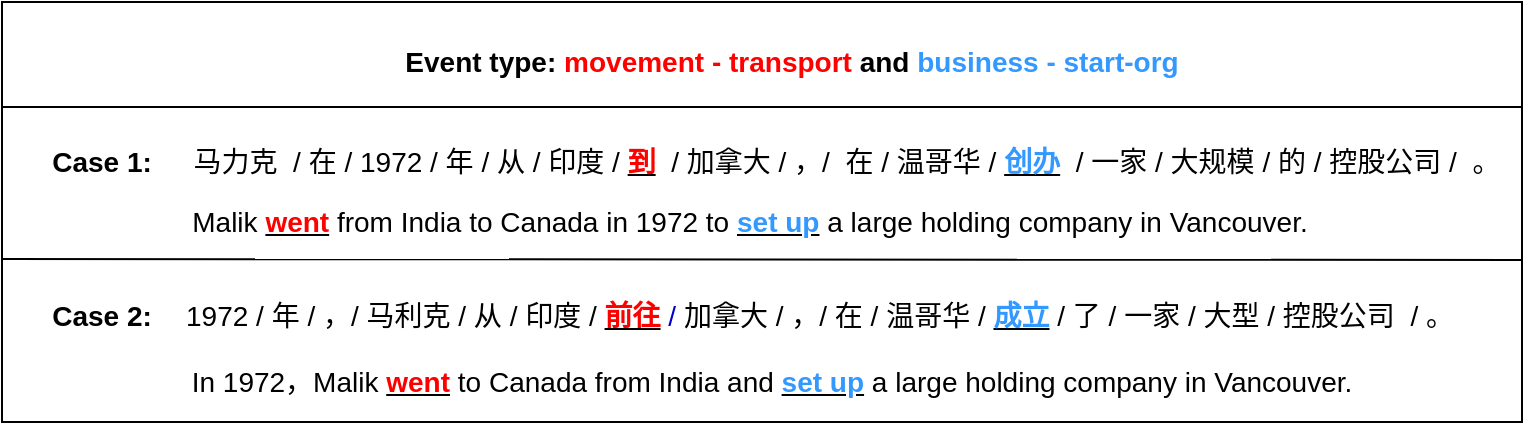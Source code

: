 <mxfile version="15.5.6" type="github">
  <diagram id="RElzUW7_110__9JSAztV" name="Page-1">
    <mxGraphModel dx="782" dy="706" grid="1" gridSize="10" guides="1" tooltips="1" connect="1" arrows="1" fold="1" page="1" pageScale="1" pageWidth="827" pageHeight="1169" math="0" shadow="0">
      <root>
        <mxCell id="0" />
        <mxCell id="1" parent="0" />
        <mxCell id="R6Tk0D-HItUWDzAK6WLv-10" value="" style="rounded=0;whiteSpace=wrap;html=1;" parent="1" vertex="1">
          <mxGeometry x="40" y="120" width="760" height="210" as="geometry" />
        </mxCell>
        <mxCell id="R6Tk0D-HItUWDzAK6WLv-11" value="&lt;span style=&quot;font-size: 14px&quot;&gt;马力克&amp;nbsp; / 在 / 1972 / 年 / 从 / 印度 /&amp;nbsp;&lt;/span&gt;&lt;b style=&quot;font-size: 14px&quot;&gt;&lt;u&gt;&lt;font color=&quot;#ff0000&quot;&gt;到&lt;/font&gt;&lt;/u&gt;&amp;nbsp;&lt;/b&gt;&lt;span style=&quot;font-size: 14px&quot;&gt;&amp;nbsp;/ 加拿大 / ，/&amp;nbsp; 在 / 温哥华 /&amp;nbsp;&lt;/span&gt;&lt;b style=&quot;font-size: 14px&quot;&gt;&lt;u&gt;&lt;font color=&quot;#3399ff&quot;&gt;创办&lt;/font&gt;&lt;/u&gt;&lt;/b&gt;&lt;font color=&quot;#ff0000&quot; style=&quot;font-size: 14px&quot;&gt;&amp;nbsp;&amp;nbsp;&lt;/font&gt;&lt;span style=&quot;font-size: 14px&quot;&gt;/ 一家 / 大规模 / 的 / 控股公司 /&amp;nbsp; 。&lt;/span&gt;" style="text;html=1;strokeColor=none;fillColor=none;align=center;verticalAlign=middle;whiteSpace=wrap;rounded=0;" parent="1" vertex="1">
          <mxGeometry x="132" y="190" width="661" height="20" as="geometry" />
        </mxCell>
        <mxCell id="R6Tk0D-HItUWDzAK6WLv-12" value="&lt;span style=&quot;font-size: 14px&quot;&gt;1972 / 年 / ，/ 马利克 / 从 / 印度 /&amp;nbsp;&lt;/span&gt;&lt;b style=&quot;font-size: 14px&quot;&gt;&lt;u&gt;&lt;font color=&quot;#ff0000&quot;&gt;前往&lt;/font&gt;&lt;/u&gt;&lt;/b&gt;&lt;font color=&quot;#0000cc&quot; style=&quot;font-size: 14px&quot;&gt;&amp;nbsp;/&amp;nbsp;&lt;/font&gt;&lt;span style=&quot;font-size: 14px&quot;&gt;加拿大 / ，/ 在 / 温哥华 /&amp;nbsp;&lt;/span&gt;&lt;b style=&quot;font-size: 14px&quot;&gt;&lt;u&gt;&lt;font color=&quot;#3399ff&quot;&gt;成立&lt;/font&gt;&lt;/u&gt;&amp;nbsp;&lt;/b&gt;&lt;span style=&quot;font-size: 14px&quot;&gt;/ 了 / 一家 / 大型 / 控股公司&amp;nbsp; / 。&lt;/span&gt;" style="text;html=1;strokeColor=none;fillColor=none;align=center;verticalAlign=middle;whiteSpace=wrap;rounded=0;" parent="1" vertex="1">
          <mxGeometry x="99" y="267" width="700" height="20" as="geometry" />
        </mxCell>
        <mxCell id="R6Tk0D-HItUWDzAK6WLv-13" value="&lt;span style=&quot;font-size: 14px&quot;&gt;In 1972，Malik&amp;nbsp;&lt;/span&gt;&lt;b style=&quot;font-size: 14px&quot;&gt;&lt;u&gt;&lt;font color=&quot;#ff0000&quot;&gt;went&lt;/font&gt;&lt;/u&gt;&lt;/b&gt;&lt;span style=&quot;font-size: 14px&quot;&gt;&lt;font color=&quot;#ff0000&quot;&gt;&amp;nbsp;&lt;/font&gt;to Canada from India and&amp;nbsp;&lt;/span&gt;&lt;b style=&quot;font-size: 14px&quot;&gt;&lt;u&gt;&lt;font color=&quot;#3399ff&quot;&gt;set up&lt;/font&gt;&lt;/u&gt;&lt;/b&gt;&lt;span style=&quot;font-size: 14px&quot;&gt;&amp;nbsp;a large holding company in Vancouver.&lt;/span&gt;" style="text;html=1;strokeColor=none;fillColor=none;align=center;verticalAlign=middle;whiteSpace=wrap;rounded=0;" parent="1" vertex="1">
          <mxGeometry x="100" y="300" width="650" height="20" as="geometry" />
        </mxCell>
        <mxCell id="R6Tk0D-HItUWDzAK6WLv-14" value="&lt;span style=&quot;font-size: 14px&quot;&gt;Malik&amp;nbsp;&lt;/span&gt;&lt;b style=&quot;font-size: 14px&quot;&gt;&lt;u&gt;&lt;font color=&quot;#ff0000&quot;&gt;went&lt;/font&gt;&lt;/u&gt;&lt;/b&gt;&lt;span style=&quot;font-size: 14px&quot;&gt;&amp;nbsp;from India to Canada in 1972 to&amp;nbsp;&lt;/span&gt;&lt;b style=&quot;font-size: 14px&quot;&gt;&lt;u&gt;&lt;font color=&quot;#3399ff&quot;&gt;set up&lt;/font&gt;&lt;/u&gt;&lt;/b&gt;&lt;span style=&quot;font-size: 14px&quot;&gt;&amp;nbsp;a large holding company in Vancouver.&lt;/span&gt;" style="text;html=1;strokeColor=none;fillColor=none;align=center;verticalAlign=middle;whiteSpace=wrap;rounded=0;" parent="1" vertex="1">
          <mxGeometry x="99" y="220" width="630" height="20" as="geometry" />
        </mxCell>
        <mxCell id="R6Tk0D-HItUWDzAK6WLv-15" value="&lt;b&gt;&lt;font style=&quot;font-size: 14px&quot;&gt;Case 1:&lt;/font&gt;&lt;/b&gt;" style="text;html=1;strokeColor=none;fillColor=none;align=center;verticalAlign=middle;whiteSpace=wrap;rounded=0;" parent="1" vertex="1">
          <mxGeometry x="60" y="190" width="60" height="20" as="geometry" />
        </mxCell>
        <mxCell id="R6Tk0D-HItUWDzAK6WLv-16" value="&lt;b&gt;&lt;font style=&quot;font-size: 14px&quot;&gt;Case 2:&lt;/font&gt;&lt;/b&gt;" style="text;html=1;strokeColor=none;fillColor=none;align=center;verticalAlign=middle;whiteSpace=wrap;rounded=0;" parent="1" vertex="1">
          <mxGeometry x="60" y="267" width="60" height="20" as="geometry" />
        </mxCell>
        <mxCell id="R6Tk0D-HItUWDzAK6WLv-17" value="" style="endArrow=none;html=1;exitX=0;exitY=0.25;exitDx=0;exitDy=0;" parent="1" edge="1">
          <mxGeometry width="50" height="50" relative="1" as="geometry">
            <mxPoint x="40" y="248.5" as="sourcePoint" />
            <mxPoint x="800" y="249" as="targetPoint" />
          </mxGeometry>
        </mxCell>
        <mxCell id="R6Tk0D-HItUWDzAK6WLv-18" value="" style="endArrow=none;html=1;exitX=0;exitY=0.25;exitDx=0;exitDy=0;entryX=1;entryY=0.25;entryDx=0;entryDy=0;" parent="1" source="R6Tk0D-HItUWDzAK6WLv-10" target="R6Tk0D-HItUWDzAK6WLv-10" edge="1">
          <mxGeometry width="50" height="50" relative="1" as="geometry">
            <mxPoint x="460" y="130" as="sourcePoint" />
            <mxPoint x="510" y="80" as="targetPoint" />
          </mxGeometry>
        </mxCell>
        <mxCell id="R6Tk0D-HItUWDzAK6WLv-19" value="&lt;font style=&quot;font-size: 14px&quot;&gt;&lt;b&gt;Event type: &lt;font color=&quot;#ff0000&quot;&gt;movement - transport&lt;/font&gt; and &lt;font color=&quot;#3399ff&quot;&gt;business - start-org&lt;/font&gt;&lt;/b&gt;&lt;/font&gt;" style="text;html=1;strokeColor=none;fillColor=none;align=center;verticalAlign=middle;whiteSpace=wrap;rounded=0;" parent="1" vertex="1">
          <mxGeometry x="150" y="140" width="570" height="20" as="geometry" />
        </mxCell>
      </root>
    </mxGraphModel>
  </diagram>
</mxfile>
